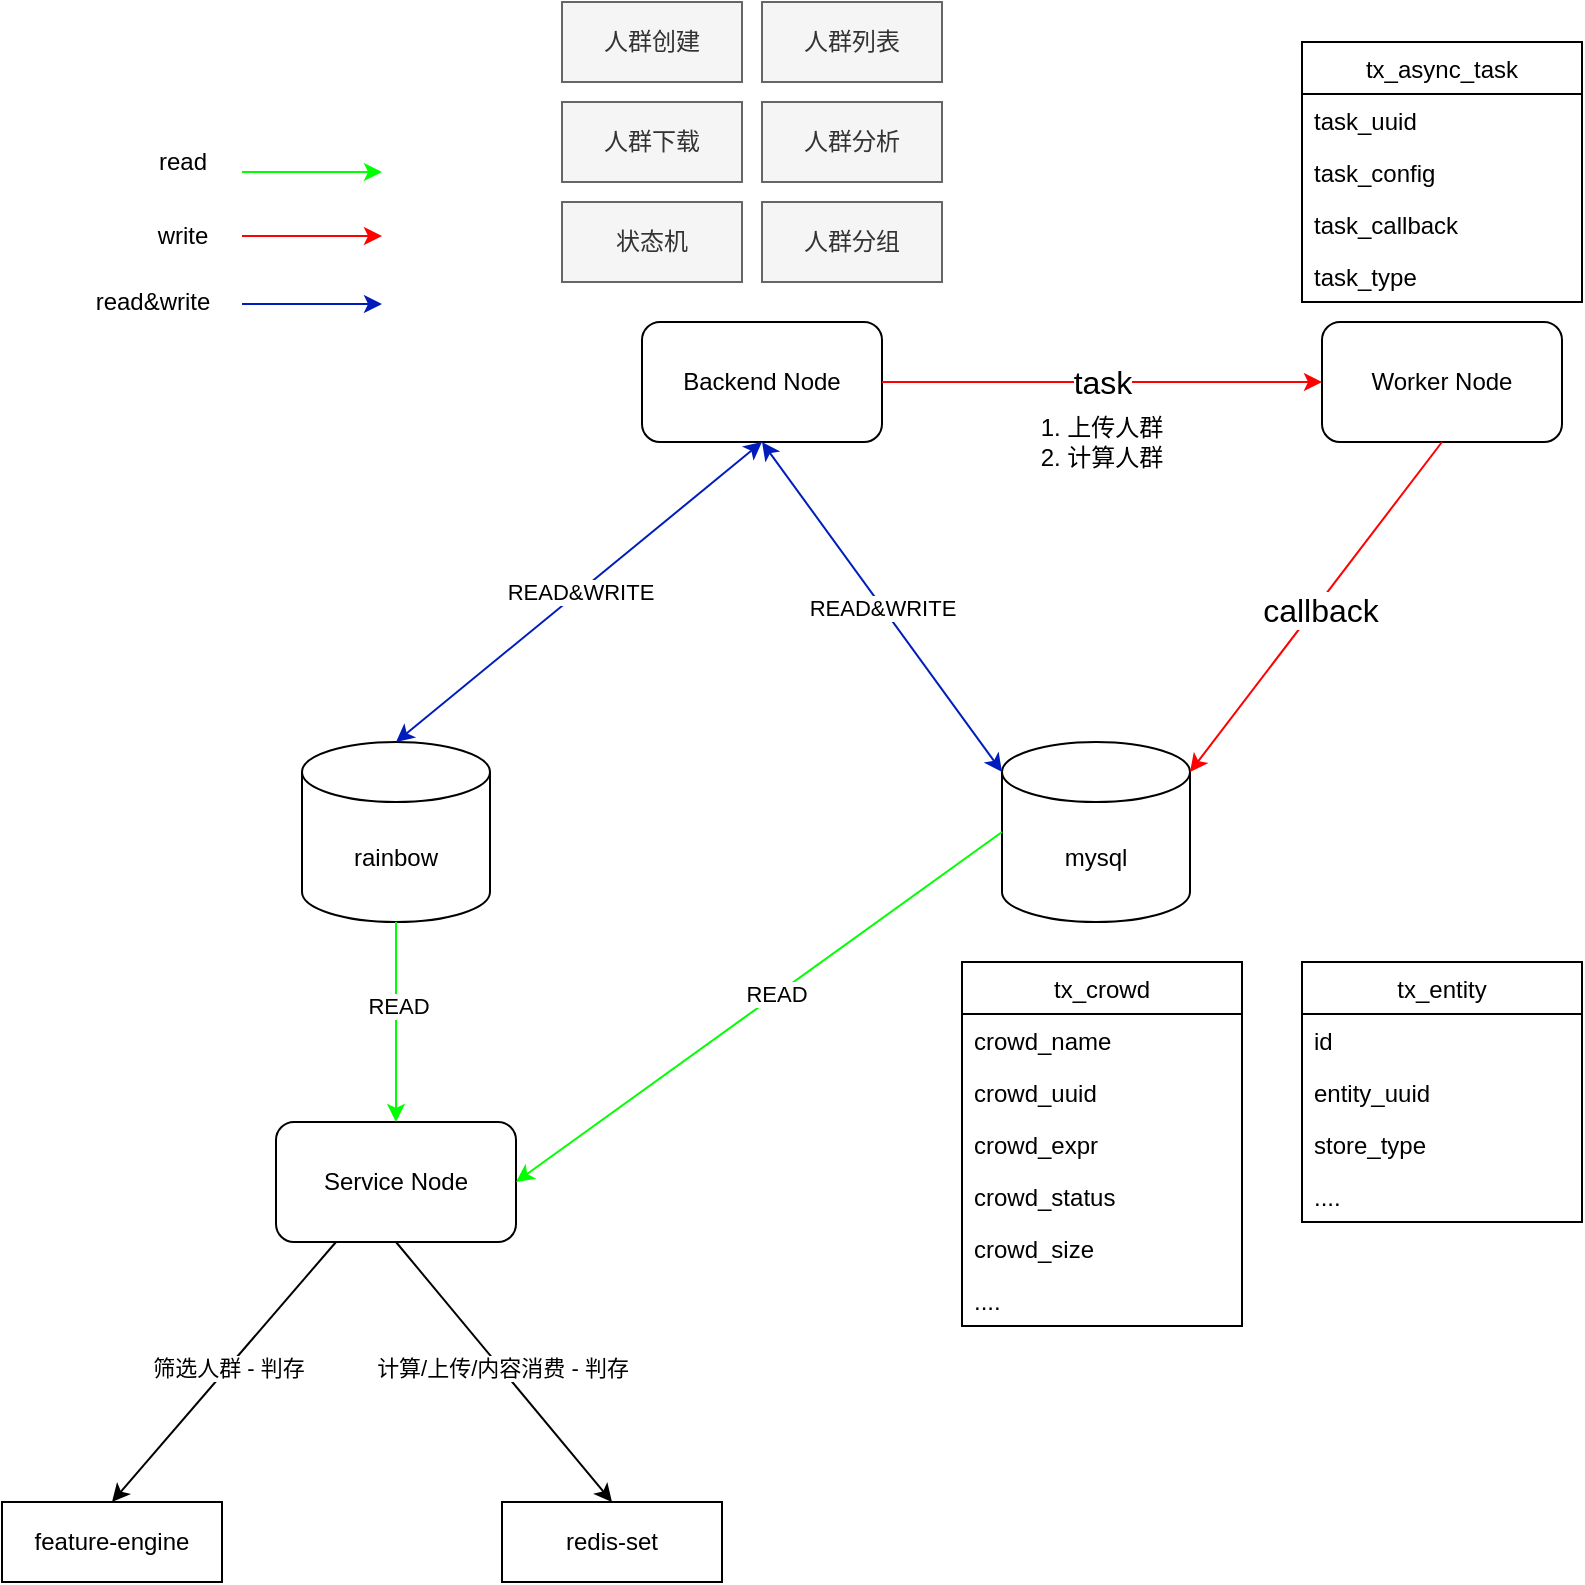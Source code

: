 <mxfile version="15.5.5" type="github">
  <diagram id="fYgDOWnkKd0Z5Vb0ao0X" name="Page-1">
    <mxGraphModel dx="2082" dy="811" grid="1" gridSize="10" guides="1" tooltips="1" connect="1" arrows="1" fold="1" page="1" pageScale="1" pageWidth="827" pageHeight="1169" math="0" shadow="0">
      <root>
        <mxCell id="0" />
        <mxCell id="1" parent="0" />
        <mxCell id="V11sSQZRBxnOTxt7Vm7f-1" value="Backend Node" style="rounded=1;whiteSpace=wrap;html=1;" parent="1" vertex="1">
          <mxGeometry x="160" y="370" width="120" height="60" as="geometry" />
        </mxCell>
        <mxCell id="V11sSQZRBxnOTxt7Vm7f-2" value="Worker Node" style="rounded=1;whiteSpace=wrap;html=1;" parent="1" vertex="1">
          <mxGeometry x="500" y="370" width="120" height="60" as="geometry" />
        </mxCell>
        <mxCell id="V11sSQZRBxnOTxt7Vm7f-3" value="mysql" style="shape=cylinder3;whiteSpace=wrap;html=1;boundedLbl=1;backgroundOutline=1;size=15;" parent="1" vertex="1">
          <mxGeometry x="340" y="580" width="94" height="90" as="geometry" />
        </mxCell>
        <mxCell id="V11sSQZRBxnOTxt7Vm7f-4" value="" style="endArrow=classic;html=1;exitX=1;exitY=0.5;exitDx=0;exitDy=0;entryX=0;entryY=0.5;entryDx=0;entryDy=0;fillColor=#f8cecc;strokeColor=#FF0000;" parent="1" source="V11sSQZRBxnOTxt7Vm7f-1" target="V11sSQZRBxnOTxt7Vm7f-2" edge="1">
          <mxGeometry width="50" height="50" relative="1" as="geometry">
            <mxPoint x="60" y="490" as="sourcePoint" />
            <mxPoint x="400" y="420" as="targetPoint" />
          </mxGeometry>
        </mxCell>
        <mxCell id="V11sSQZRBxnOTxt7Vm7f-9" value="&lt;font style=&quot;font-size: 16px&quot;&gt;task&lt;/font&gt;" style="edgeLabel;html=1;align=center;verticalAlign=middle;resizable=0;points=[];" parent="V11sSQZRBxnOTxt7Vm7f-4" vertex="1" connectable="0">
          <mxGeometry relative="1" as="geometry">
            <mxPoint as="offset" />
          </mxGeometry>
        </mxCell>
        <mxCell id="V11sSQZRBxnOTxt7Vm7f-7" value="" style="endArrow=classic;html=1;exitX=0.5;exitY=1;exitDx=0;exitDy=0;entryX=1;entryY=0;entryDx=0;entryDy=15;entryPerimeter=0;fillColor=#f8cecc;strokeColor=#FF0000;" parent="1" source="V11sSQZRBxnOTxt7Vm7f-2" target="V11sSQZRBxnOTxt7Vm7f-3" edge="1">
          <mxGeometry width="50" height="50" relative="1" as="geometry">
            <mxPoint x="290" y="410" as="sourcePoint" />
            <mxPoint x="424" y="410" as="targetPoint" />
          </mxGeometry>
        </mxCell>
        <mxCell id="V11sSQZRBxnOTxt7Vm7f-8" value="&lt;font style=&quot;font-size: 16px&quot;&gt;callback&lt;/font&gt;" style="edgeLabel;html=1;align=center;verticalAlign=middle;resizable=0;points=[];" parent="V11sSQZRBxnOTxt7Vm7f-7" vertex="1" connectable="0">
          <mxGeometry x="-0.0" y="2" relative="1" as="geometry">
            <mxPoint as="offset" />
          </mxGeometry>
        </mxCell>
        <mxCell id="V11sSQZRBxnOTxt7Vm7f-10" value="&lt;div style=&quot;text-align: justify&quot;&gt;&lt;span&gt;1. 上传人群&lt;/span&gt;&lt;br&gt;&lt;span&gt;2. 计算人群&lt;/span&gt;&lt;br&gt;&lt;/div&gt;" style="text;html=1;strokeColor=none;fillColor=none;align=center;verticalAlign=middle;whiteSpace=wrap;rounded=0;" parent="1" vertex="1">
          <mxGeometry x="340" y="410" width="100" height="40" as="geometry" />
        </mxCell>
        <mxCell id="V11sSQZRBxnOTxt7Vm7f-15" value="READ&amp;amp;WRITE" style="endArrow=classic;startArrow=classic;html=1;entryX=0.5;entryY=1;entryDx=0;entryDy=0;exitX=0;exitY=0;exitDx=0;exitDy=15;exitPerimeter=0;fillColor=#0050ef;strokeColor=#001DBC;" parent="1" source="V11sSQZRBxnOTxt7Vm7f-3" target="V11sSQZRBxnOTxt7Vm7f-1" edge="1">
          <mxGeometry width="50" height="50" relative="1" as="geometry">
            <mxPoint x="250" y="530" as="sourcePoint" />
            <mxPoint x="300" y="480" as="targetPoint" />
          </mxGeometry>
        </mxCell>
        <mxCell id="V11sSQZRBxnOTxt7Vm7f-16" value="人群创建" style="rounded=0;whiteSpace=wrap;html=1;fillColor=#f5f5f5;strokeColor=#666666;fontColor=#333333;" parent="1" vertex="1">
          <mxGeometry x="120" y="210" width="90" height="40" as="geometry" />
        </mxCell>
        <mxCell id="V11sSQZRBxnOTxt7Vm7f-18" value="人群列表" style="rounded=0;whiteSpace=wrap;html=1;fillColor=#f5f5f5;strokeColor=#666666;fontColor=#333333;" parent="1" vertex="1">
          <mxGeometry x="220" y="210" width="90" height="40" as="geometry" />
        </mxCell>
        <mxCell id="V11sSQZRBxnOTxt7Vm7f-19" value="人群下载" style="rounded=0;whiteSpace=wrap;html=1;fillColor=#f5f5f5;strokeColor=#666666;fontColor=#333333;" parent="1" vertex="1">
          <mxGeometry x="120" y="260" width="90" height="40" as="geometry" />
        </mxCell>
        <mxCell id="V11sSQZRBxnOTxt7Vm7f-20" value="人群分析" style="rounded=0;whiteSpace=wrap;html=1;fillColor=#f5f5f5;strokeColor=#666666;fontColor=#333333;" parent="1" vertex="1">
          <mxGeometry x="220" y="260" width="90" height="40" as="geometry" />
        </mxCell>
        <mxCell id="V11sSQZRBxnOTxt7Vm7f-21" value="状态机" style="rounded=0;whiteSpace=wrap;html=1;fillColor=#f5f5f5;strokeColor=#666666;fontColor=#333333;" parent="1" vertex="1">
          <mxGeometry x="120" y="310" width="90" height="40" as="geometry" />
        </mxCell>
        <mxCell id="V11sSQZRBxnOTxt7Vm7f-22" value="人群分组" style="rounded=0;whiteSpace=wrap;html=1;fillColor=#f5f5f5;strokeColor=#666666;fontColor=#333333;" parent="1" vertex="1">
          <mxGeometry x="220" y="310" width="90" height="40" as="geometry" />
        </mxCell>
        <mxCell id="V11sSQZRBxnOTxt7Vm7f-23" value="tx_async_task" style="swimlane;fontStyle=0;childLayout=stackLayout;horizontal=1;startSize=26;horizontalStack=0;resizeParent=1;resizeParentMax=0;resizeLast=0;collapsible=1;marginBottom=0;" parent="1" vertex="1">
          <mxGeometry x="490" y="230" width="140" height="130" as="geometry">
            <mxRectangle x="490" y="240" width="110" height="26" as="alternateBounds" />
          </mxGeometry>
        </mxCell>
        <mxCell id="V11sSQZRBxnOTxt7Vm7f-44" value="task_uuid" style="text;strokeColor=none;fillColor=none;align=left;verticalAlign=top;spacingLeft=4;spacingRight=4;overflow=hidden;rotatable=0;points=[[0,0.5],[1,0.5]];portConstraint=eastwest;" parent="V11sSQZRBxnOTxt7Vm7f-23" vertex="1">
          <mxGeometry y="26" width="140" height="26" as="geometry" />
        </mxCell>
        <mxCell id="V11sSQZRBxnOTxt7Vm7f-24" value="task_config" style="text;strokeColor=none;fillColor=none;align=left;verticalAlign=top;spacingLeft=4;spacingRight=4;overflow=hidden;rotatable=0;points=[[0,0.5],[1,0.5]];portConstraint=eastwest;" parent="V11sSQZRBxnOTxt7Vm7f-23" vertex="1">
          <mxGeometry y="52" width="140" height="26" as="geometry" />
        </mxCell>
        <mxCell id="V11sSQZRBxnOTxt7Vm7f-25" value="task_callback" style="text;strokeColor=none;fillColor=none;align=left;verticalAlign=top;spacingLeft=4;spacingRight=4;overflow=hidden;rotatable=0;points=[[0,0.5],[1,0.5]];portConstraint=eastwest;" parent="V11sSQZRBxnOTxt7Vm7f-23" vertex="1">
          <mxGeometry y="78" width="140" height="26" as="geometry" />
        </mxCell>
        <mxCell id="V11sSQZRBxnOTxt7Vm7f-26" value="task_type" style="text;strokeColor=none;fillColor=none;align=left;verticalAlign=top;spacingLeft=4;spacingRight=4;overflow=hidden;rotatable=0;points=[[0,0.5],[1,0.5]];portConstraint=eastwest;" parent="V11sSQZRBxnOTxt7Vm7f-23" vertex="1">
          <mxGeometry y="104" width="140" height="26" as="geometry" />
        </mxCell>
        <mxCell id="V11sSQZRBxnOTxt7Vm7f-37" value="tx_crowd" style="swimlane;fontStyle=0;childLayout=stackLayout;horizontal=1;startSize=26;horizontalStack=0;resizeParent=1;resizeParentMax=0;resizeLast=0;collapsible=1;marginBottom=0;" parent="1" vertex="1">
          <mxGeometry x="320" y="690" width="140" height="182" as="geometry">
            <mxRectangle x="490" y="240" width="110" height="26" as="alternateBounds" />
          </mxGeometry>
        </mxCell>
        <mxCell id="V11sSQZRBxnOTxt7Vm7f-38" value="crowd_name" style="text;strokeColor=none;fillColor=none;align=left;verticalAlign=top;spacingLeft=4;spacingRight=4;overflow=hidden;rotatable=0;points=[[0,0.5],[1,0.5]];portConstraint=eastwest;" parent="V11sSQZRBxnOTxt7Vm7f-37" vertex="1">
          <mxGeometry y="26" width="140" height="26" as="geometry" />
        </mxCell>
        <mxCell id="V11sSQZRBxnOTxt7Vm7f-39" value="crowd_uuid" style="text;strokeColor=none;fillColor=none;align=left;verticalAlign=top;spacingLeft=4;spacingRight=4;overflow=hidden;rotatable=0;points=[[0,0.5],[1,0.5]];portConstraint=eastwest;" parent="V11sSQZRBxnOTxt7Vm7f-37" vertex="1">
          <mxGeometry y="52" width="140" height="26" as="geometry" />
        </mxCell>
        <mxCell id="V11sSQZRBxnOTxt7Vm7f-41" value="crowd_expr" style="text;strokeColor=none;fillColor=none;align=left;verticalAlign=top;spacingLeft=4;spacingRight=4;overflow=hidden;rotatable=0;points=[[0,0.5],[1,0.5]];portConstraint=eastwest;" parent="V11sSQZRBxnOTxt7Vm7f-37" vertex="1">
          <mxGeometry y="78" width="140" height="26" as="geometry" />
        </mxCell>
        <mxCell id="V11sSQZRBxnOTxt7Vm7f-45" value="crowd_status" style="text;strokeColor=none;fillColor=none;align=left;verticalAlign=top;spacingLeft=4;spacingRight=4;overflow=hidden;rotatable=0;points=[[0,0.5],[1,0.5]];portConstraint=eastwest;" parent="V11sSQZRBxnOTxt7Vm7f-37" vertex="1">
          <mxGeometry y="104" width="140" height="26" as="geometry" />
        </mxCell>
        <mxCell id="V11sSQZRBxnOTxt7Vm7f-42" value="crowd_size" style="text;strokeColor=none;fillColor=none;align=left;verticalAlign=top;spacingLeft=4;spacingRight=4;overflow=hidden;rotatable=0;points=[[0,0.5],[1,0.5]];portConstraint=eastwest;" parent="V11sSQZRBxnOTxt7Vm7f-37" vertex="1">
          <mxGeometry y="130" width="140" height="26" as="geometry" />
        </mxCell>
        <mxCell id="V11sSQZRBxnOTxt7Vm7f-43" value="...." style="text;strokeColor=none;fillColor=none;align=left;verticalAlign=top;spacingLeft=4;spacingRight=4;overflow=hidden;rotatable=0;points=[[0,0.5],[1,0.5]];portConstraint=eastwest;" parent="V11sSQZRBxnOTxt7Vm7f-37" vertex="1">
          <mxGeometry y="156" width="140" height="26" as="geometry" />
        </mxCell>
        <mxCell id="V11sSQZRBxnOTxt7Vm7f-46" value="rainbow" style="shape=cylinder3;whiteSpace=wrap;html=1;boundedLbl=1;backgroundOutline=1;size=15;" parent="1" vertex="1">
          <mxGeometry x="-10" y="580" width="94" height="90" as="geometry" />
        </mxCell>
        <mxCell id="V11sSQZRBxnOTxt7Vm7f-47" value="READ&amp;amp;WRITE" style="endArrow=classic;startArrow=classic;html=1;exitX=0.5;exitY=0;exitDx=0;exitDy=0;exitPerimeter=0;fillColor=#0050ef;strokeColor=#001DBC;" parent="1" source="V11sSQZRBxnOTxt7Vm7f-46" edge="1">
          <mxGeometry width="50" height="50" relative="1" as="geometry">
            <mxPoint x="20" y="560" as="sourcePoint" />
            <mxPoint x="220" y="430" as="targetPoint" />
          </mxGeometry>
        </mxCell>
        <mxCell id="V11sSQZRBxnOTxt7Vm7f-48" value="Service Node" style="rounded=1;whiteSpace=wrap;html=1;" parent="1" vertex="1">
          <mxGeometry x="-23" y="770" width="120" height="60" as="geometry" />
        </mxCell>
        <mxCell id="V11sSQZRBxnOTxt7Vm7f-50" value="" style="endArrow=classic;html=1;exitX=0;exitY=0.5;exitDx=0;exitDy=0;exitPerimeter=0;entryX=1;entryY=0.5;entryDx=0;entryDy=0;fillColor=#d5e8d4;strokeColor=#00FF00;" parent="1" source="V11sSQZRBxnOTxt7Vm7f-3" target="V11sSQZRBxnOTxt7Vm7f-48" edge="1">
          <mxGeometry width="50" height="50" relative="1" as="geometry">
            <mxPoint x="190" y="800" as="sourcePoint" />
            <mxPoint x="240" y="750" as="targetPoint" />
          </mxGeometry>
        </mxCell>
        <mxCell id="V11sSQZRBxnOTxt7Vm7f-52" value="READ" style="edgeLabel;html=1;align=center;verticalAlign=middle;resizable=0;points=[];" parent="V11sSQZRBxnOTxt7Vm7f-50" vertex="1" connectable="0">
          <mxGeometry x="-0.071" relative="1" as="geometry">
            <mxPoint as="offset" />
          </mxGeometry>
        </mxCell>
        <mxCell id="V11sSQZRBxnOTxt7Vm7f-51" value="" style="endArrow=classic;html=1;exitX=0.5;exitY=1;exitDx=0;exitDy=0;exitPerimeter=0;entryX=0.5;entryY=0;entryDx=0;entryDy=0;fillColor=#d5e8d4;strokeColor=#00FF00;" parent="1" source="V11sSQZRBxnOTxt7Vm7f-46" target="V11sSQZRBxnOTxt7Vm7f-48" edge="1">
          <mxGeometry width="50" height="50" relative="1" as="geometry">
            <mxPoint x="350" y="635" as="sourcePoint" />
            <mxPoint x="107" y="810" as="targetPoint" />
          </mxGeometry>
        </mxCell>
        <mxCell id="V11sSQZRBxnOTxt7Vm7f-53" value="READ" style="edgeLabel;html=1;align=center;verticalAlign=middle;resizable=0;points=[];" parent="V11sSQZRBxnOTxt7Vm7f-51" vertex="1" connectable="0">
          <mxGeometry x="-0.16" y="1" relative="1" as="geometry">
            <mxPoint as="offset" />
          </mxGeometry>
        </mxCell>
        <mxCell id="V11sSQZRBxnOTxt7Vm7f-54" value="" style="endArrow=classic;html=1;fillColor=#dae8fc;strokeColor=#00FF00;" parent="1" edge="1">
          <mxGeometry width="50" height="50" relative="1" as="geometry">
            <mxPoint x="-40" y="295" as="sourcePoint" />
            <mxPoint x="30" y="295" as="targetPoint" />
          </mxGeometry>
        </mxCell>
        <mxCell id="V11sSQZRBxnOTxt7Vm7f-55" value="" style="endArrow=classic;html=1;fillColor=#f8cecc;strokeColor=#FF0000;" parent="1" edge="1">
          <mxGeometry width="50" height="50" relative="1" as="geometry">
            <mxPoint x="-40" y="327" as="sourcePoint" />
            <mxPoint x="30" y="327" as="targetPoint" />
          </mxGeometry>
        </mxCell>
        <mxCell id="V11sSQZRBxnOTxt7Vm7f-56" value="" style="endArrow=classic;html=1;fillColor=#e1d5e7;strokeColor=#001DBC;" parent="1" edge="1">
          <mxGeometry width="50" height="50" relative="1" as="geometry">
            <mxPoint x="-40" y="361" as="sourcePoint" />
            <mxPoint x="30" y="361" as="targetPoint" />
          </mxGeometry>
        </mxCell>
        <mxCell id="V11sSQZRBxnOTxt7Vm7f-57" value="read" style="text;html=1;align=center;verticalAlign=middle;resizable=0;points=[];autosize=1;strokeColor=none;fillColor=none;" parent="1" vertex="1">
          <mxGeometry x="-90" y="280" width="40" height="20" as="geometry" />
        </mxCell>
        <mxCell id="V11sSQZRBxnOTxt7Vm7f-60" value="write" style="text;html=1;align=center;verticalAlign=middle;resizable=0;points=[];autosize=1;strokeColor=none;fillColor=none;" parent="1" vertex="1">
          <mxGeometry x="-90" y="317" width="40" height="20" as="geometry" />
        </mxCell>
        <mxCell id="V11sSQZRBxnOTxt7Vm7f-61" value="read&amp;amp;write" style="text;html=1;align=center;verticalAlign=middle;resizable=0;points=[];autosize=1;strokeColor=none;fillColor=none;" parent="1" vertex="1">
          <mxGeometry x="-120" y="350" width="70" height="20" as="geometry" />
        </mxCell>
        <mxCell id="V11sSQZRBxnOTxt7Vm7f-62" value="feature-engine" style="rounded=0;whiteSpace=wrap;html=1;" parent="1" vertex="1">
          <mxGeometry x="-160" y="960" width="110" height="40" as="geometry" />
        </mxCell>
        <mxCell id="V11sSQZRBxnOTxt7Vm7f-63" value="" style="endArrow=classic;html=1;exitX=0.25;exitY=1;exitDx=0;exitDy=0;entryX=0.5;entryY=0;entryDx=0;entryDy=0;" parent="1" source="V11sSQZRBxnOTxt7Vm7f-48" target="V11sSQZRBxnOTxt7Vm7f-62" edge="1">
          <mxGeometry width="50" height="50" relative="1" as="geometry">
            <mxPoint x="-130" y="910" as="sourcePoint" />
            <mxPoint x="-80" y="860" as="targetPoint" />
          </mxGeometry>
        </mxCell>
        <mxCell id="V11sSQZRBxnOTxt7Vm7f-64" value="筛选人群 - 判存" style="edgeLabel;html=1;align=center;verticalAlign=middle;resizable=0;points=[];" parent="V11sSQZRBxnOTxt7Vm7f-63" vertex="1" connectable="0">
          <mxGeometry x="-0.032" relative="1" as="geometry">
            <mxPoint as="offset" />
          </mxGeometry>
        </mxCell>
        <mxCell id="V11sSQZRBxnOTxt7Vm7f-65" value="redis-set" style="rounded=0;whiteSpace=wrap;html=1;" parent="1" vertex="1">
          <mxGeometry x="90" y="960" width="110" height="40" as="geometry" />
        </mxCell>
        <mxCell id="V11sSQZRBxnOTxt7Vm7f-66" value="" style="endArrow=classic;html=1;exitX=0.5;exitY=1;exitDx=0;exitDy=0;entryX=0.5;entryY=0;entryDx=0;entryDy=0;" parent="1" source="V11sSQZRBxnOTxt7Vm7f-48" target="V11sSQZRBxnOTxt7Vm7f-65" edge="1">
          <mxGeometry width="50" height="50" relative="1" as="geometry">
            <mxPoint x="210" y="840" as="sourcePoint" />
            <mxPoint x="123" y="870" as="targetPoint" />
          </mxGeometry>
        </mxCell>
        <mxCell id="V11sSQZRBxnOTxt7Vm7f-67" value="计算/上传/内容消费 - 判存" style="edgeLabel;html=1;align=center;verticalAlign=middle;resizable=0;points=[];" parent="V11sSQZRBxnOTxt7Vm7f-66" vertex="1" connectable="0">
          <mxGeometry x="-0.032" relative="1" as="geometry">
            <mxPoint as="offset" />
          </mxGeometry>
        </mxCell>
        <mxCell id="Gj2b4ulX9OR1OoSCB_fc-1" value="tx_entity" style="swimlane;fontStyle=0;childLayout=stackLayout;horizontal=1;startSize=26;horizontalStack=0;resizeParent=1;resizeParentMax=0;resizeLast=0;collapsible=1;marginBottom=0;" vertex="1" parent="1">
          <mxGeometry x="490" y="690" width="140" height="130" as="geometry">
            <mxRectangle x="490" y="240" width="110" height="26" as="alternateBounds" />
          </mxGeometry>
        </mxCell>
        <mxCell id="Gj2b4ulX9OR1OoSCB_fc-2" value="id" style="text;strokeColor=none;fillColor=none;align=left;verticalAlign=top;spacingLeft=4;spacingRight=4;overflow=hidden;rotatable=0;points=[[0,0.5],[1,0.5]];portConstraint=eastwest;" vertex="1" parent="Gj2b4ulX9OR1OoSCB_fc-1">
          <mxGeometry y="26" width="140" height="26" as="geometry" />
        </mxCell>
        <mxCell id="Gj2b4ulX9OR1OoSCB_fc-3" value="entity_uuid" style="text;strokeColor=none;fillColor=none;align=left;verticalAlign=top;spacingLeft=4;spacingRight=4;overflow=hidden;rotatable=0;points=[[0,0.5],[1,0.5]];portConstraint=eastwest;" vertex="1" parent="Gj2b4ulX9OR1OoSCB_fc-1">
          <mxGeometry y="52" width="140" height="26" as="geometry" />
        </mxCell>
        <mxCell id="Gj2b4ulX9OR1OoSCB_fc-4" value="store_type" style="text;strokeColor=none;fillColor=none;align=left;verticalAlign=top;spacingLeft=4;spacingRight=4;overflow=hidden;rotatable=0;points=[[0,0.5],[1,0.5]];portConstraint=eastwest;" vertex="1" parent="Gj2b4ulX9OR1OoSCB_fc-1">
          <mxGeometry y="78" width="140" height="26" as="geometry" />
        </mxCell>
        <mxCell id="Gj2b4ulX9OR1OoSCB_fc-7" value="...." style="text;strokeColor=none;fillColor=none;align=left;verticalAlign=top;spacingLeft=4;spacingRight=4;overflow=hidden;rotatable=0;points=[[0,0.5],[1,0.5]];portConstraint=eastwest;" vertex="1" parent="Gj2b4ulX9OR1OoSCB_fc-1">
          <mxGeometry y="104" width="140" height="26" as="geometry" />
        </mxCell>
      </root>
    </mxGraphModel>
  </diagram>
</mxfile>
